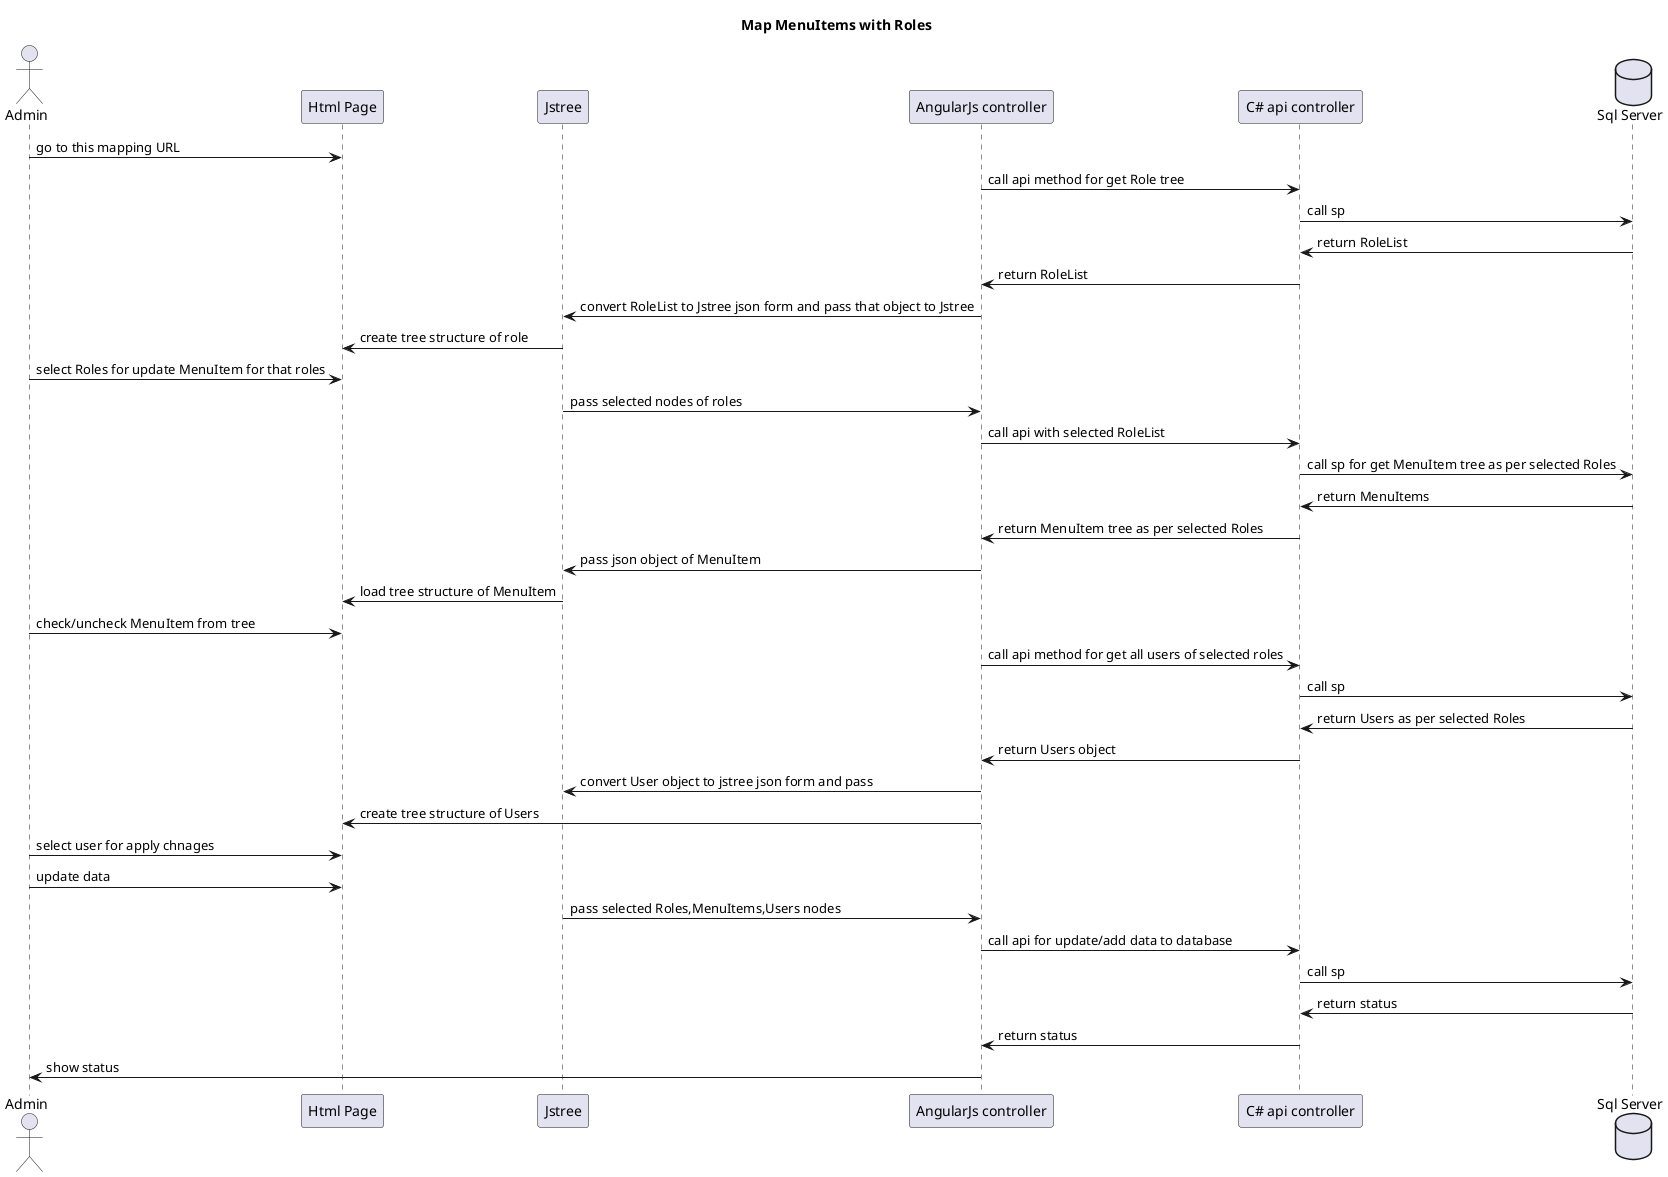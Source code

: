 @startuml Map MenuItems with Roles
title Map MenuItems with Roles

actor "Admin" as User
participant "Html Page" as html
participant "Jstree" as jt
participant "AngularJs controller" as js
participant "C# api controller" as api
database "Sql Server" as db


   User -> html : go to this mapping URL
   js -> api : call api method for get Role tree
   api -> db : call sp
   db -> api : return RoleList
   api -> js : return RoleList
   js -> jt  : convert RoleList to Jstree json form and pass that object to Jstree
   jt -> html : create tree structure of role
   User -> html : select Roles for update MenuItem for that roles
   jt -> js : pass selected nodes of roles
   js -> api : call api with selected RoleList
   api -> db : call sp for get MenuItem tree as per selected Roles
   db -> api : return MenuItems
   api -> js : return MenuItem tree as per selected Roles
   js -> jt : pass json object of MenuItem
   jt -> html : load tree structure of MenuItem
   User -> html : check/uncheck MenuItem from tree
   js -> api : call api method for get all users of selected roles
   api -> db : call sp
   db -> api : return Users as per selected Roles
   api -> js : return Users object
   js -> jt : convert User object to jstree json form and pass
   js -> html : create tree structure of Users
   User -> html : select user for apply chnages
   User -> html : update data
   jt -> js: pass selected Roles,MenuItems,Users nodes
   js ->api: call api for update/add data to database
   api -> db : call sp
   db ->api: return status
   api -> js : return status
   js -> User: show status




@enduml

